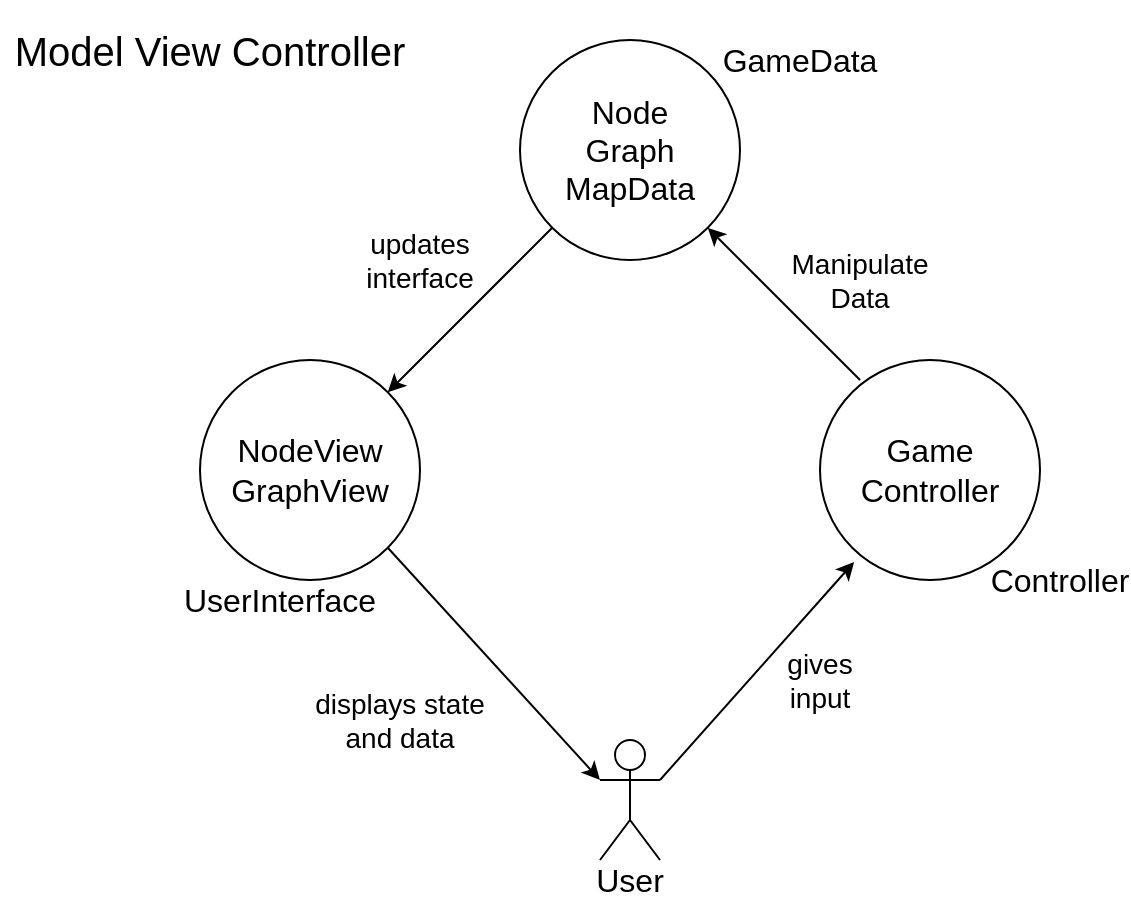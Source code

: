 <mxfile version="13.4.4" type="device"><diagram id="PNEj6DLx-MU_oJfCDaLz" name="Page-1"><mxGraphModel dx="1422" dy="723" grid="1" gridSize="10" guides="1" tooltips="1" connect="1" arrows="1" fold="1" page="1" pageScale="1" pageWidth="827" pageHeight="1169" math="0" shadow="0"><root><mxCell id="0"/><mxCell id="1" parent="0"/><mxCell id="04cK1Wm7oWvUy1nsDGEu-1" value="Model View Controller" style="text;html=1;strokeColor=none;fillColor=none;align=center;verticalAlign=middle;whiteSpace=wrap;rounded=0;fontSize=20;" vertex="1" parent="1"><mxGeometry x="70" y="60" width="210" height="50" as="geometry"/></mxCell><mxCell id="04cK1Wm7oWvUy1nsDGEu-2" value="" style="ellipse;whiteSpace=wrap;html=1;aspect=fixed;" vertex="1" parent="1"><mxGeometry x="170" y="240" width="110" height="110" as="geometry"/></mxCell><mxCell id="04cK1Wm7oWvUy1nsDGEu-3" value="" style="ellipse;whiteSpace=wrap;html=1;aspect=fixed;" vertex="1" parent="1"><mxGeometry x="330" y="80" width="110" height="110" as="geometry"/></mxCell><mxCell id="04cK1Wm7oWvUy1nsDGEu-4" value="" style="ellipse;whiteSpace=wrap;html=1;aspect=fixed;" vertex="1" parent="1"><mxGeometry x="480" y="240" width="110" height="110" as="geometry"/></mxCell><mxCell id="04cK1Wm7oWvUy1nsDGEu-5" value="" style="shape=umlActor;verticalLabelPosition=bottom;verticalAlign=top;html=1;outlineConnect=0;" vertex="1" parent="1"><mxGeometry x="370" y="430" width="30" height="60" as="geometry"/></mxCell><mxCell id="04cK1Wm7oWvUy1nsDGEu-6" value="Node&lt;br&gt;Graph&lt;br&gt;MapData" style="text;html=1;strokeColor=none;fillColor=none;align=center;verticalAlign=middle;whiteSpace=wrap;rounded=0;fontSize=16;" vertex="1" parent="1"><mxGeometry x="365" y="125" width="40" height="20" as="geometry"/></mxCell><mxCell id="04cK1Wm7oWvUy1nsDGEu-7" value="NodeView&lt;br&gt;GraphView" style="text;html=1;strokeColor=none;fillColor=none;align=center;verticalAlign=middle;whiteSpace=wrap;rounded=0;fontSize=16;" vertex="1" parent="1"><mxGeometry x="205" y="285" width="40" height="20" as="geometry"/></mxCell><mxCell id="04cK1Wm7oWvUy1nsDGEu-8" value="Game&lt;br&gt;Controller" style="text;html=1;strokeColor=none;fillColor=none;align=center;verticalAlign=middle;whiteSpace=wrap;rounded=0;fontSize=16;" vertex="1" parent="1"><mxGeometry x="515" y="285" width="40" height="20" as="geometry"/></mxCell><mxCell id="04cK1Wm7oWvUy1nsDGEu-9" value="GameData" style="text;html=1;strokeColor=none;fillColor=none;align=center;verticalAlign=middle;whiteSpace=wrap;rounded=0;fontSize=16;" vertex="1" parent="1"><mxGeometry x="450" y="80" width="40" height="20" as="geometry"/></mxCell><mxCell id="04cK1Wm7oWvUy1nsDGEu-10" value="UserInterface" style="text;html=1;strokeColor=none;fillColor=none;align=center;verticalAlign=middle;whiteSpace=wrap;rounded=0;fontSize=16;" vertex="1" parent="1"><mxGeometry x="190" y="350" width="40" height="20" as="geometry"/></mxCell><mxCell id="04cK1Wm7oWvUy1nsDGEu-11" value="Controller" style="text;html=1;strokeColor=none;fillColor=none;align=center;verticalAlign=middle;whiteSpace=wrap;rounded=0;fontSize=16;" vertex="1" parent="1"><mxGeometry x="580" y="340" width="40" height="20" as="geometry"/></mxCell><mxCell id="04cK1Wm7oWvUy1nsDGEu-12" value="User" style="text;html=1;strokeColor=none;fillColor=none;align=center;verticalAlign=middle;whiteSpace=wrap;rounded=0;fontSize=16;" vertex="1" parent="1"><mxGeometry x="365" y="490" width="40" height="20" as="geometry"/></mxCell><mxCell id="04cK1Wm7oWvUy1nsDGEu-13" value="" style="endArrow=classic;html=1;fontSize=16;exitX=0;exitY=1;exitDx=0;exitDy=0;entryX=1;entryY=0;entryDx=0;entryDy=0;" edge="1" parent="1" source="04cK1Wm7oWvUy1nsDGEu-3" target="04cK1Wm7oWvUy1nsDGEu-2"><mxGeometry width="50" height="50" relative="1" as="geometry"><mxPoint x="240" y="230" as="sourcePoint"/><mxPoint x="290" y="220" as="targetPoint"/></mxGeometry></mxCell><mxCell id="04cK1Wm7oWvUy1nsDGEu-14" value="" style="endArrow=classic;html=1;fontSize=16;exitX=1;exitY=1;exitDx=0;exitDy=0;entryX=0;entryY=0.333;entryDx=0;entryDy=0;entryPerimeter=0;" edge="1" parent="1" source="04cK1Wm7oWvUy1nsDGEu-2" target="04cK1Wm7oWvUy1nsDGEu-5"><mxGeometry width="50" height="50" relative="1" as="geometry"><mxPoint x="270" y="400" as="sourcePoint"/><mxPoint x="320" y="350" as="targetPoint"/></mxGeometry></mxCell><mxCell id="04cK1Wm7oWvUy1nsDGEu-15" value="" style="endArrow=classic;html=1;fontSize=16;exitX=1;exitY=0.333;exitDx=0;exitDy=0;exitPerimeter=0;entryX=0.155;entryY=0.918;entryDx=0;entryDy=0;entryPerimeter=0;" edge="1" parent="1" source="04cK1Wm7oWvUy1nsDGEu-5" target="04cK1Wm7oWvUy1nsDGEu-4"><mxGeometry width="50" height="50" relative="1" as="geometry"><mxPoint x="450" y="430" as="sourcePoint"/><mxPoint x="500" y="380" as="targetPoint"/></mxGeometry></mxCell><mxCell id="04cK1Wm7oWvUy1nsDGEu-16" value="" style="endArrow=classic;html=1;fontSize=16;exitX=0.182;exitY=0.091;exitDx=0;exitDy=0;exitPerimeter=0;entryX=1;entryY=1;entryDx=0;entryDy=0;" edge="1" parent="1" source="04cK1Wm7oWvUy1nsDGEu-4" target="04cK1Wm7oWvUy1nsDGEu-3"><mxGeometry width="50" height="50" relative="1" as="geometry"><mxPoint x="470" y="220" as="sourcePoint"/><mxPoint x="520" y="170" as="targetPoint"/></mxGeometry></mxCell><mxCell id="04cK1Wm7oWvUy1nsDGEu-17" value="updates interface" style="text;html=1;strokeColor=none;fillColor=none;align=center;verticalAlign=middle;whiteSpace=wrap;rounded=0;fontSize=14;" vertex="1" parent="1"><mxGeometry x="260" y="180" width="40" height="20" as="geometry"/></mxCell><mxCell id="04cK1Wm7oWvUy1nsDGEu-18" value="displays state and data" style="text;html=1;strokeColor=none;fillColor=none;align=center;verticalAlign=middle;whiteSpace=wrap;rounded=0;fontSize=14;" vertex="1" parent="1"><mxGeometry x="220" y="410" width="100" height="20" as="geometry"/></mxCell><mxCell id="04cK1Wm7oWvUy1nsDGEu-19" value="gives input" style="text;html=1;strokeColor=none;fillColor=none;align=center;verticalAlign=middle;whiteSpace=wrap;rounded=0;fontSize=14;" vertex="1" parent="1"><mxGeometry x="460" y="390" width="40" height="20" as="geometry"/></mxCell><mxCell id="04cK1Wm7oWvUy1nsDGEu-21" value="Manipulate Data" style="text;html=1;strokeColor=none;fillColor=none;align=center;verticalAlign=middle;whiteSpace=wrap;rounded=0;fontSize=14;" vertex="1" parent="1"><mxGeometry x="480" y="190" width="40" height="20" as="geometry"/></mxCell></root></mxGraphModel></diagram></mxfile>